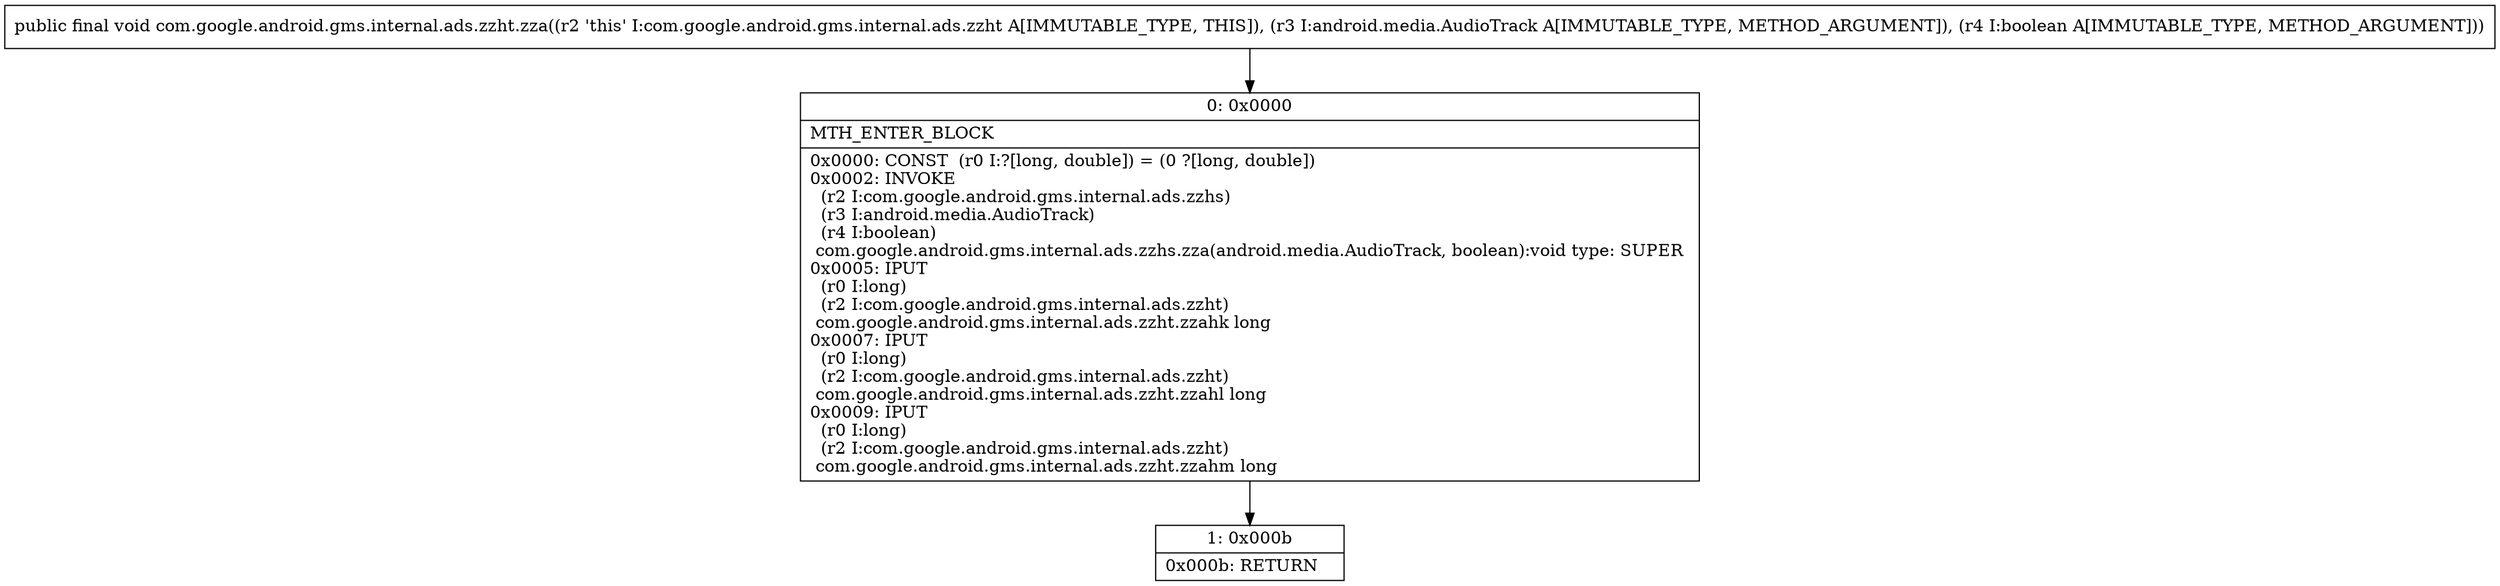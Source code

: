 digraph "CFG forcom.google.android.gms.internal.ads.zzht.zza(Landroid\/media\/AudioTrack;Z)V" {
Node_0 [shape=record,label="{0\:\ 0x0000|MTH_ENTER_BLOCK\l|0x0000: CONST  (r0 I:?[long, double]) = (0 ?[long, double]) \l0x0002: INVOKE  \l  (r2 I:com.google.android.gms.internal.ads.zzhs)\l  (r3 I:android.media.AudioTrack)\l  (r4 I:boolean)\l com.google.android.gms.internal.ads.zzhs.zza(android.media.AudioTrack, boolean):void type: SUPER \l0x0005: IPUT  \l  (r0 I:long)\l  (r2 I:com.google.android.gms.internal.ads.zzht)\l com.google.android.gms.internal.ads.zzht.zzahk long \l0x0007: IPUT  \l  (r0 I:long)\l  (r2 I:com.google.android.gms.internal.ads.zzht)\l com.google.android.gms.internal.ads.zzht.zzahl long \l0x0009: IPUT  \l  (r0 I:long)\l  (r2 I:com.google.android.gms.internal.ads.zzht)\l com.google.android.gms.internal.ads.zzht.zzahm long \l}"];
Node_1 [shape=record,label="{1\:\ 0x000b|0x000b: RETURN   \l}"];
MethodNode[shape=record,label="{public final void com.google.android.gms.internal.ads.zzht.zza((r2 'this' I:com.google.android.gms.internal.ads.zzht A[IMMUTABLE_TYPE, THIS]), (r3 I:android.media.AudioTrack A[IMMUTABLE_TYPE, METHOD_ARGUMENT]), (r4 I:boolean A[IMMUTABLE_TYPE, METHOD_ARGUMENT])) }"];
MethodNode -> Node_0;
Node_0 -> Node_1;
}

